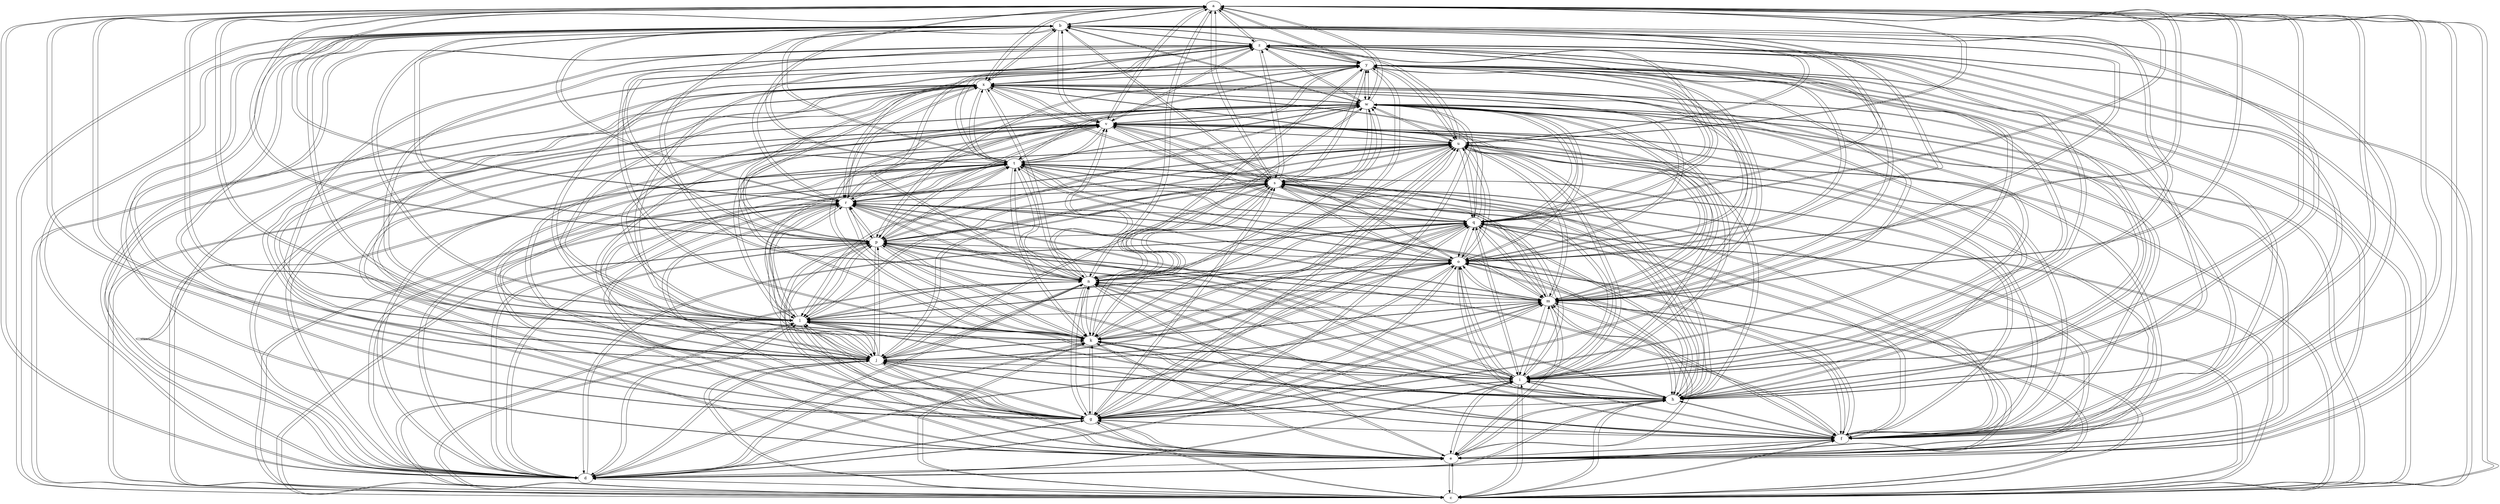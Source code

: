 digraph {
a;
b;
c;
d;
e;
f;
g;
h;
i;
j;
k;
l;
m;
n;
o;
p;
q;
r;
s;
t;
u;
v;
w;
x;
y;
z;
a -> b [weight=1];
a -> c [weight=1];
a -> d [weight=1];
a -> e [weight=1];
a -> f [weight=1];
a -> g [weight=1];
a -> h [weight=1];
a -> i [weight=1];
a -> j [weight=1];
a -> k [weight=1];
a -> l [weight=1];
a -> m [weight=1];
a -> n [weight=1];
a -> o [weight=1];
a -> p [weight=1];
a -> q [weight=1];
a -> r [weight=1];
a -> s [weight=1];
a -> t [weight=1];
a -> u [weight=1];
a -> v [weight=1];
a -> w [weight=1];
a -> x [weight=1];
a -> y [weight=1];
a -> z [weight=1];
b -> a [weight=1];
b -> c [weight=1];
b -> d [weight=1];
b -> e [weight=1];
b -> f [weight=1];
b -> g [weight=1];
b -> h [weight=1];
b -> i [weight=1];
b -> j [weight=1];
b -> k [weight=1];
b -> l [weight=1];
b -> m [weight=1];
b -> n [weight=1];
b -> o [weight=1];
b -> p [weight=1];
b -> q [weight=1];
b -> r [weight=1];
b -> s [weight=1];
b -> t [weight=1];
b -> u [weight=1];
b -> v [weight=1];
b -> w [weight=1];
b -> x [weight=1];
b -> y [weight=1];
b -> z [weight=1];
c -> a [weight=1];
c -> b [weight=1];
c -> d [weight=1];
c -> e [weight=1];
c -> f [weight=1];
c -> g [weight=1];
c -> h [weight=1];
c -> i [weight=1];
c -> j [weight=1];
c -> k [weight=1];
c -> l [weight=1];
c -> m [weight=1];
c -> n [weight=1];
c -> o [weight=1];
c -> p [weight=1];
c -> q [weight=1];
c -> r [weight=1];
c -> s [weight=1];
c -> t [weight=1];
c -> u [weight=1];
c -> v [weight=1];
c -> w [weight=1];
c -> x [weight=1];
c -> y [weight=1];
c -> z [weight=1];
d -> a [weight=1];
d -> b [weight=1];
d -> c [weight=1];
d -> e [weight=1];
d -> f [weight=1];
d -> g [weight=1];
d -> h [weight=1];
d -> i [weight=1];
d -> j [weight=1];
d -> k [weight=1];
d -> l [weight=1];
d -> m [weight=1];
d -> n [weight=1];
d -> o [weight=1];
d -> p [weight=1];
d -> q [weight=1];
d -> r [weight=1];
d -> s [weight=1];
d -> t [weight=1];
d -> u [weight=1];
d -> v [weight=1];
d -> w [weight=1];
d -> x [weight=1];
d -> y [weight=1];
d -> z [weight=1];
e -> a [weight=1];
e -> b [weight=1];
e -> c [weight=1];
e -> d [weight=1];
e -> f [weight=1];
e -> g [weight=1];
e -> h [weight=1];
e -> i [weight=1];
e -> j [weight=1];
e -> k [weight=1];
e -> l [weight=1];
e -> m [weight=1];
e -> n [weight=1];
e -> o [weight=1];
e -> p [weight=1];
e -> q [weight=1];
e -> r [weight=1];
e -> s [weight=1];
e -> t [weight=1];
e -> u [weight=1];
e -> v [weight=1];
e -> w [weight=1];
e -> x [weight=1];
e -> y [weight=1];
e -> z [weight=1];
f -> a [weight=1];
f -> b [weight=1];
f -> c [weight=1];
f -> d [weight=1];
f -> e [weight=1];
f -> g [weight=1];
f -> h [weight=1];
f -> i [weight=1];
f -> j [weight=1];
f -> k [weight=1];
f -> l [weight=1];
f -> m [weight=1];
f -> n [weight=1];
f -> o [weight=1];
f -> p [weight=1];
f -> q [weight=1];
f -> r [weight=1];
f -> s [weight=1];
f -> t [weight=1];
f -> u [weight=1];
f -> v [weight=1];
f -> w [weight=1];
f -> x [weight=1];
f -> y [weight=1];
f -> z [weight=1];
g -> a [weight=1];
g -> b [weight=1];
g -> c [weight=1];
g -> d [weight=1];
g -> e [weight=1];
g -> f [weight=1];
g -> h [weight=1];
g -> i [weight=1];
g -> j [weight=1];
g -> k [weight=1];
g -> l [weight=1];
g -> m [weight=1];
g -> n [weight=1];
g -> o [weight=1];
g -> p [weight=1];
g -> q [weight=1];
g -> r [weight=1];
g -> s [weight=1];
g -> t [weight=1];
g -> u [weight=1];
g -> v [weight=1];
g -> w [weight=1];
g -> x [weight=1];
g -> y [weight=1];
g -> z [weight=1];
h -> a [weight=1];
h -> b [weight=1];
h -> c [weight=1];
h -> d [weight=1];
h -> e [weight=1];
h -> f [weight=1];
h -> g [weight=1];
h -> i [weight=1];
h -> j [weight=1];
h -> k [weight=1];
h -> l [weight=1];
h -> m [weight=1];
h -> n [weight=1];
h -> o [weight=1];
h -> p [weight=1];
h -> q [weight=1];
h -> r [weight=1];
h -> s [weight=1];
h -> t [weight=1];
h -> u [weight=1];
h -> v [weight=1];
h -> w [weight=1];
h -> x [weight=1];
h -> y [weight=1];
h -> z [weight=1];
i -> a [weight=1];
i -> b [weight=1];
i -> c [weight=1];
i -> d [weight=1];
i -> e [weight=1];
i -> f [weight=1];
i -> g [weight=1];
i -> h [weight=1];
i -> j [weight=1];
i -> k [weight=1];
i -> l [weight=1];
i -> m [weight=1];
i -> n [weight=1];
i -> o [weight=1];
i -> p [weight=1];
i -> q [weight=1];
i -> r [weight=1];
i -> s [weight=1];
i -> t [weight=1];
i -> u [weight=1];
i -> v [weight=1];
i -> w [weight=1];
i -> x [weight=1];
i -> y [weight=1];
i -> z [weight=1];
j -> a [weight=1];
j -> b [weight=1];
j -> c [weight=1];
j -> d [weight=1];
j -> e [weight=1];
j -> f [weight=1];
j -> g [weight=1];
j -> h [weight=1];
j -> i [weight=1];
j -> k [weight=1];
j -> l [weight=1];
j -> m [weight=1];
j -> n [weight=1];
j -> o [weight=1];
j -> p [weight=1];
j -> q [weight=1];
j -> r [weight=1];
j -> s [weight=1];
j -> t [weight=1];
j -> u [weight=1];
j -> v [weight=1];
j -> w [weight=1];
j -> x [weight=1];
j -> y [weight=1];
j -> z [weight=1];
k -> a [weight=1];
k -> b [weight=1];
k -> c [weight=1];
k -> d [weight=1];
k -> e [weight=1];
k -> f [weight=1];
k -> g [weight=1];
k -> h [weight=1];
k -> i [weight=1];
k -> j [weight=1];
k -> l [weight=1];
k -> m [weight=1];
k -> n [weight=1];
k -> o [weight=1];
k -> p [weight=1];
k -> q [weight=1];
k -> r [weight=1];
k -> s [weight=1];
k -> t [weight=1];
k -> u [weight=1];
k -> v [weight=1];
k -> w [weight=1];
k -> x [weight=1];
k -> y [weight=1];
k -> z [weight=1];
l -> a [weight=1];
l -> b [weight=1];
l -> c [weight=1];
l -> d [weight=1];
l -> e [weight=1];
l -> f [weight=1];
l -> g [weight=1];
l -> h [weight=1];
l -> i [weight=1];
l -> j [weight=1];
l -> k [weight=1];
l -> m [weight=1];
l -> n [weight=1];
l -> o [weight=1];
l -> p [weight=1];
l -> q [weight=1];
l -> r [weight=1];
l -> s [weight=1];
l -> t [weight=1];
l -> u [weight=1];
l -> v [weight=1];
l -> w [weight=1];
l -> x [weight=1];
l -> y [weight=1];
l -> z [weight=1];
m -> a [weight=1];
m -> b [weight=1];
m -> c [weight=1];
m -> d [weight=1];
m -> e [weight=1];
m -> f [weight=1];
m -> g [weight=1];
m -> h [weight=1];
m -> i [weight=1];
m -> j [weight=1];
m -> k [weight=1];
m -> l [weight=1];
m -> n [weight=1];
m -> o [weight=1];
m -> p [weight=1];
m -> q [weight=1];
m -> r [weight=1];
m -> s [weight=1];
m -> t [weight=1];
m -> u [weight=1];
m -> v [weight=1];
m -> w [weight=1];
m -> x [weight=1];
m -> y [weight=1];
m -> z [weight=1];
n -> a [weight=1];
n -> b [weight=1];
n -> c [weight=1];
n -> d [weight=1];
n -> e [weight=1];
n -> f [weight=1];
n -> g [weight=1];
n -> h [weight=1];
n -> i [weight=1];
n -> j [weight=1];
n -> k [weight=1];
n -> l [weight=1];
n -> m [weight=1];
n -> o [weight=1];
n -> p [weight=1];
n -> q [weight=1];
n -> r [weight=1];
n -> s [weight=1];
n -> t [weight=1];
n -> u [weight=1];
n -> v [weight=1];
n -> w [weight=1];
n -> x [weight=1];
n -> y [weight=1];
n -> z [weight=1];
o -> a [weight=1];
o -> b [weight=1];
o -> c [weight=1];
o -> d [weight=1];
o -> e [weight=1];
o -> f [weight=1];
o -> g [weight=1];
o -> h [weight=1];
o -> i [weight=1];
o -> j [weight=1];
o -> k [weight=1];
o -> l [weight=1];
o -> m [weight=1];
o -> n [weight=1];
o -> p [weight=1];
o -> q [weight=1];
o -> r [weight=1];
o -> s [weight=1];
o -> t [weight=1];
o -> u [weight=1];
o -> v [weight=1];
o -> w [weight=1];
o -> x [weight=1];
o -> y [weight=1];
o -> z [weight=1];
p -> a [weight=1];
p -> b [weight=1];
p -> c [weight=1];
p -> d [weight=1];
p -> e [weight=1];
p -> f [weight=1];
p -> g [weight=1];
p -> h [weight=1];
p -> i [weight=1];
p -> j [weight=1];
p -> k [weight=1];
p -> l [weight=1];
p -> m [weight=1];
p -> n [weight=1];
p -> o [weight=1];
p -> q [weight=1];
p -> r [weight=1];
p -> s [weight=1];
p -> t [weight=1];
p -> u [weight=1];
p -> v [weight=1];
p -> w [weight=1];
p -> x [weight=1];
p -> y [weight=1];
p -> z [weight=1];
q -> a [weight=1];
q -> b [weight=1];
q -> c [weight=1];
q -> d [weight=1];
q -> e [weight=1];
q -> f [weight=1];
q -> g [weight=1];
q -> h [weight=1];
q -> i [weight=1];
q -> j [weight=1];
q -> k [weight=1];
q -> l [weight=1];
q -> m [weight=1];
q -> n [weight=1];
q -> o [weight=1];
q -> p [weight=1];
q -> r [weight=1];
q -> s [weight=1];
q -> t [weight=1];
q -> u [weight=1];
q -> v [weight=1];
q -> w [weight=1];
q -> x [weight=1];
q -> y [weight=1];
q -> z [weight=1];
r -> a [weight=1];
r -> b [weight=1];
r -> c [weight=1];
r -> d [weight=1];
r -> e [weight=1];
r -> f [weight=1];
r -> g [weight=1];
r -> h [weight=1];
r -> i [weight=1];
r -> j [weight=1];
r -> k [weight=1];
r -> l [weight=1];
r -> m [weight=1];
r -> n [weight=1];
r -> o [weight=1];
r -> p [weight=1];
r -> q [weight=1];
r -> s [weight=1];
r -> t [weight=1];
r -> u [weight=1];
r -> v [weight=1];
r -> w [weight=1];
r -> x [weight=1];
r -> y [weight=1];
r -> z [weight=1];
s -> a [weight=1];
s -> b [weight=1];
s -> c [weight=1];
s -> d [weight=1];
s -> e [weight=1];
s -> f [weight=1];
s -> g [weight=1];
s -> h [weight=1];
s -> i [weight=1];
s -> j [weight=1];
s -> k [weight=1];
s -> l [weight=1];
s -> m [weight=1];
s -> n [weight=1];
s -> o [weight=1];
s -> p [weight=1];
s -> q [weight=1];
s -> r [weight=1];
s -> t [weight=1];
s -> u [weight=1];
s -> v [weight=1];
s -> w [weight=1];
s -> x [weight=1];
s -> y [weight=1];
s -> z [weight=1];
t -> a [weight=1];
t -> b [weight=1];
t -> c [weight=1];
t -> d [weight=1];
t -> e [weight=1];
t -> f [weight=1];
t -> g [weight=1];
t -> h [weight=1];
t -> i [weight=1];
t -> j [weight=1];
t -> k [weight=1];
t -> l [weight=1];
t -> m [weight=1];
t -> n [weight=1];
t -> o [weight=1];
t -> p [weight=1];
t -> q [weight=1];
t -> r [weight=1];
t -> s [weight=1];
t -> u [weight=1];
t -> v [weight=1];
t -> w [weight=1];
t -> x [weight=1];
t -> y [weight=1];
t -> z [weight=1];
u -> a [weight=1];
u -> b [weight=1];
u -> c [weight=1];
u -> d [weight=1];
u -> e [weight=1];
u -> f [weight=1];
u -> g [weight=1];
u -> h [weight=1];
u -> i [weight=1];
u -> j [weight=1];
u -> k [weight=1];
u -> l [weight=1];
u -> m [weight=1];
u -> n [weight=1];
u -> o [weight=1];
u -> p [weight=1];
u -> q [weight=1];
u -> r [weight=1];
u -> s [weight=1];
u -> t [weight=1];
u -> v [weight=1];
u -> w [weight=1];
u -> x [weight=1];
u -> y [weight=1];
u -> z [weight=1];
v -> a [weight=1];
v -> b [weight=1];
v -> c [weight=1];
v -> d [weight=1];
v -> e [weight=1];
v -> f [weight=1];
v -> g [weight=1];
v -> h [weight=1];
v -> i [weight=1];
v -> j [weight=1];
v -> k [weight=1];
v -> l [weight=1];
v -> m [weight=1];
v -> n [weight=1];
v -> o [weight=1];
v -> p [weight=1];
v -> q [weight=1];
v -> r [weight=1];
v -> s [weight=1];
v -> t [weight=1];
v -> u [weight=1];
v -> w [weight=1];
v -> x [weight=1];
v -> y [weight=1];
v -> z [weight=1];
w -> a [weight=1];
w -> b [weight=1];
w -> c [weight=1];
w -> d [weight=1];
w -> e [weight=1];
w -> f [weight=1];
w -> g [weight=1];
w -> h [weight=1];
w -> i [weight=1];
w -> j [weight=1];
w -> k [weight=1];
w -> l [weight=1];
w -> m [weight=1];
w -> n [weight=1];
w -> o [weight=1];
w -> p [weight=1];
w -> q [weight=1];
w -> r [weight=1];
w -> s [weight=1];
w -> t [weight=1];
w -> u [weight=1];
w -> v [weight=1];
w -> x [weight=1];
w -> y [weight=1];
w -> z [weight=1];
x -> a [weight=1];
x -> b [weight=1];
x -> c [weight=1];
x -> d [weight=1];
x -> e [weight=1];
x -> f [weight=1];
x -> g [weight=1];
x -> h [weight=1];
x -> i [weight=1];
x -> j [weight=1];
x -> k [weight=1];
x -> l [weight=1];
x -> m [weight=1];
x -> n [weight=1];
x -> o [weight=1];
x -> p [weight=1];
x -> q [weight=1];
x -> r [weight=1];
x -> s [weight=1];
x -> t [weight=1];
x -> u [weight=1];
x -> v [weight=1];
x -> w [weight=1];
x -> y [weight=1];
x -> z [weight=1];
y -> a [weight=1];
y -> b [weight=1];
y -> c [weight=1];
y -> d [weight=1];
y -> e [weight=1];
y -> f [weight=1];
y -> g [weight=1];
y -> h [weight=1];
y -> i [weight=1];
y -> j [weight=1];
y -> k [weight=1];
y -> l [weight=1];
y -> m [weight=1];
y -> n [weight=1];
y -> o [weight=1];
y -> p [weight=1];
y -> q [weight=1];
y -> r [weight=1];
y -> s [weight=1];
y -> t [weight=1];
y -> u [weight=1];
y -> v [weight=1];
y -> w [weight=1];
y -> x [weight=1];
y -> z [weight=1];
z -> a [weight=1];
z -> b [weight=1];
z -> c [weight=1];
z -> d [weight=1];
z -> e [weight=1];
z -> f [weight=1];
z -> g [weight=1];
z -> h [weight=1];
z -> i [weight=1];
z -> j [weight=1];
z -> k [weight=1];
z -> l [weight=1];
z -> m [weight=1];
z -> n [weight=1];
z -> o [weight=1];
z -> p [weight=1];
z -> q [weight=1];
z -> r [weight=1];
z -> s [weight=1];
z -> t [weight=1];
z -> u [weight=1];
z -> v [weight=1];
z -> w [weight=1];
z -> x [weight=1];
z -> y [weight=1];
}

